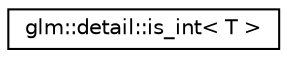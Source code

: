 digraph "Graphical Class Hierarchy"
{
  edge [fontname="Helvetica",fontsize="10",labelfontname="Helvetica",labelfontsize="10"];
  node [fontname="Helvetica",fontsize="10",shape=record];
  rankdir="LR";
  Node1 [label="glm::detail::is_int\< T \>",height=0.2,width=0.4,color="black", fillcolor="white", style="filled",URL="$structglm_1_1detail_1_1is__int.html"];
}
